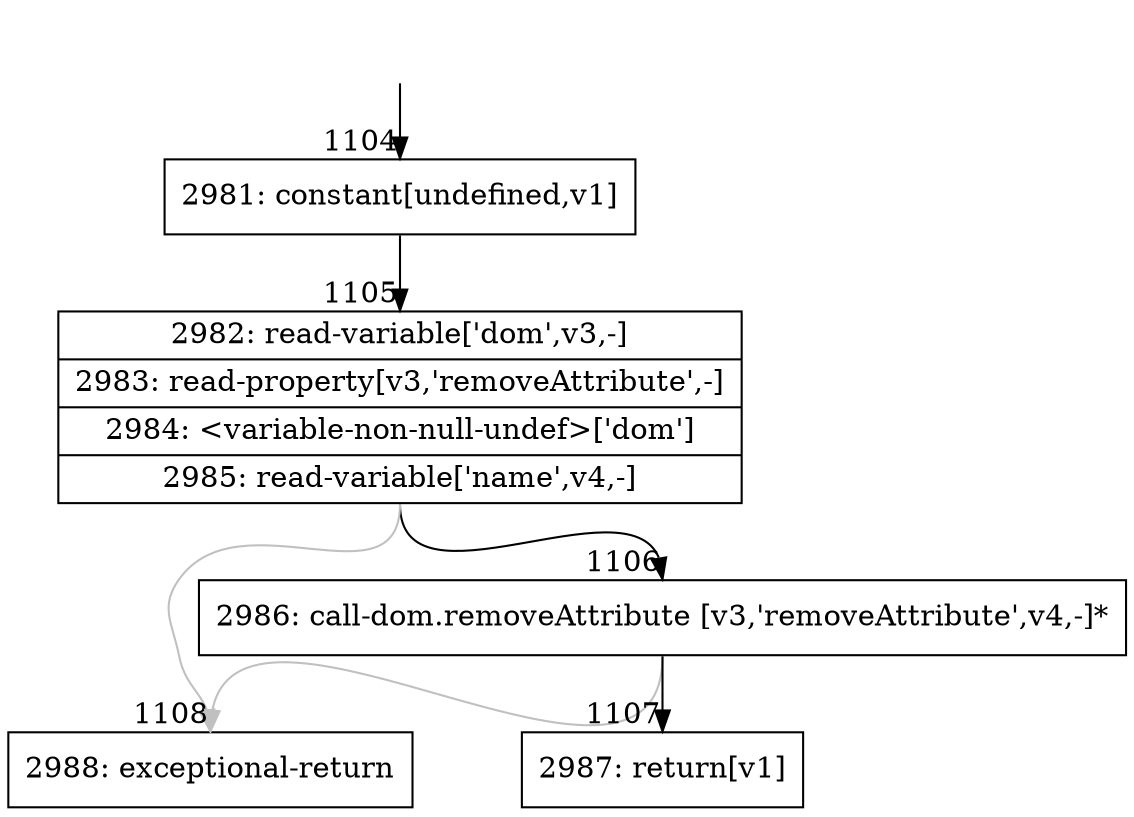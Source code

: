 digraph {
rankdir="TD"
BB_entry82[shape=none,label=""];
BB_entry82 -> BB1104 [tailport=s, headport=n, headlabel="    1104"]
BB1104 [shape=record label="{2981: constant[undefined,v1]}" ] 
BB1104 -> BB1105 [tailport=s, headport=n, headlabel="      1105"]
BB1105 [shape=record label="{2982: read-variable['dom',v3,-]|2983: read-property[v3,'removeAttribute',-]|2984: \<variable-non-null-undef\>['dom']|2985: read-variable['name',v4,-]}" ] 
BB1105 -> BB1106 [tailport=s, headport=n, headlabel="      1106"]
BB1105 -> BB1108 [tailport=s, headport=n, color=gray, headlabel="      1108"]
BB1106 [shape=record label="{2986: call-dom.removeAttribute [v3,'removeAttribute',v4,-]*}" ] 
BB1106 -> BB1107 [tailport=s, headport=n, headlabel="      1107"]
BB1106 -> BB1108 [tailport=s, headport=n, color=gray]
BB1107 [shape=record label="{2987: return[v1]}" ] 
BB1108 [shape=record label="{2988: exceptional-return}" ] 
//#$~ 964
}
